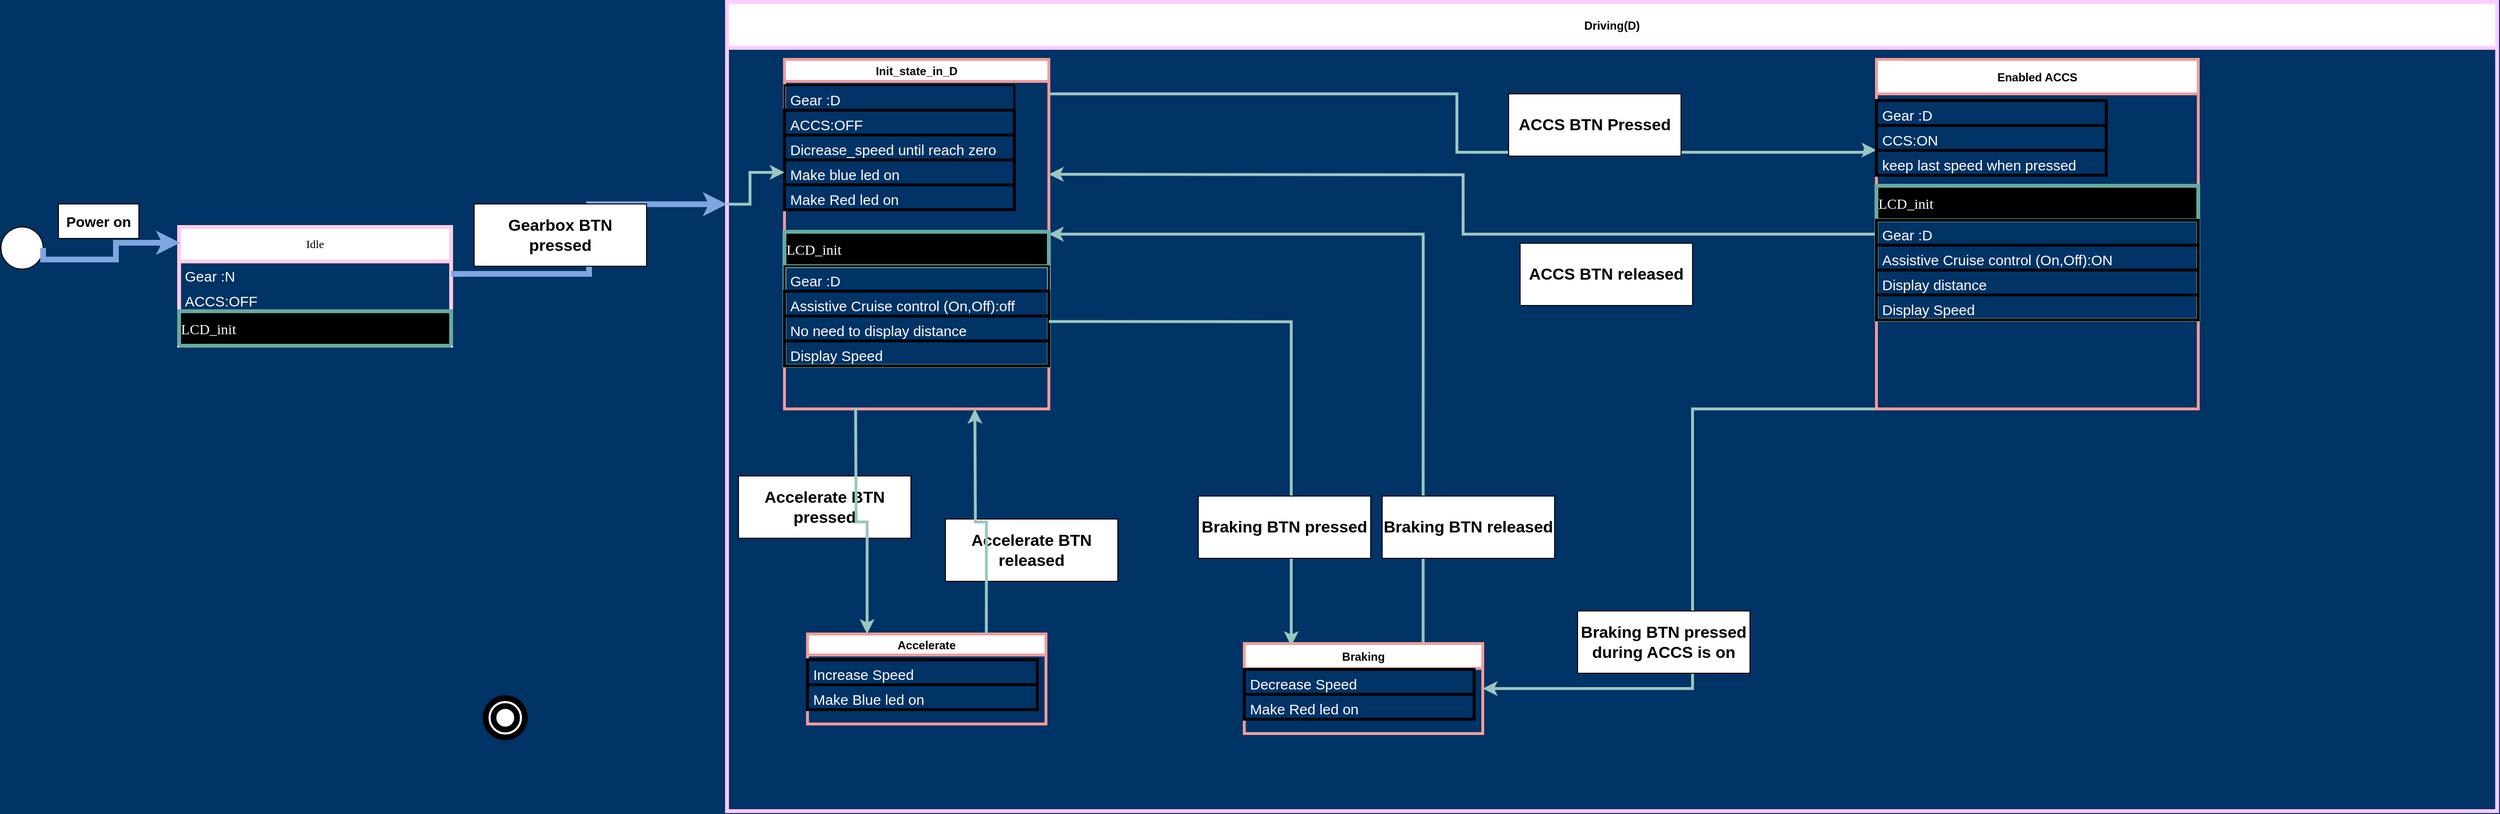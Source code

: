 <mxfile version="24.0.2" type="github">
  <diagram id="C5RBs43oDa-KdzZeNtuy" name="Page-1">
    <mxGraphModel dx="2140" dy="1822" grid="1" gridSize="12" guides="1" tooltips="1" connect="1" arrows="1" fold="1" page="1" pageScale="1" pageWidth="827" pageHeight="1169" background="#003366" math="0" shadow="0">
      <root>
        <mxCell id="WIyWlLk6GJQsqaUBKTNV-0" />
        <mxCell id="WIyWlLk6GJQsqaUBKTNV-1" parent="WIyWlLk6GJQsqaUBKTNV-0" />
        <mxCell id="QeEDxV_lBqNEmLMarwRb-2" value="" style="ellipse;whiteSpace=wrap;html=1;aspect=fixed;" parent="WIyWlLk6GJQsqaUBKTNV-1" vertex="1">
          <mxGeometry x="-182" y="115" width="44" height="44" as="geometry" />
        </mxCell>
        <mxCell id="QeEDxV_lBqNEmLMarwRb-4" value="" style="ellipse;shape=doubleEllipse;whiteSpace=wrap;html=1;gradientColor=none;fillColor=default;fillStyle=auto;aspect=fixed;collapsible=0;shadow=0;textShadow=0;perimeterSpacing=0;strokeWidth=6;" parent="WIyWlLk6GJQsqaUBKTNV-1" vertex="1">
          <mxGeometry x="324" y="607" width="41" height="41" as="geometry" />
        </mxCell>
        <object label="Idle" id="QeEDxV_lBqNEmLMarwRb-9">
          <mxCell style="swimlane;fontStyle=0;childLayout=stackLayout;horizontal=1;startSize=36;horizontalStack=0;resizeParent=1;resizeParentMax=0;resizeLast=0;collapsible=1;marginBottom=0;whiteSpace=wrap;html=1;fontFamily=Verdana;fontColor=default;rounded=0;gradientColor=none;swimlaneFillColor=none;strokeWidth=4;strokeColor=#FFCCE6;" parent="WIyWlLk6GJQsqaUBKTNV-1" vertex="1">
            <mxGeometry x="4" y="115" width="284" height="124" as="geometry">
              <mxRectangle x="4" y="115" width="72" height="36" as="alternateBounds" />
            </mxGeometry>
          </mxCell>
        </object>
        <mxCell id="QeEDxV_lBqNEmLMarwRb-10" value="&lt;font style=&quot;font-size: 15px;&quot; color=&quot;#ffffff&quot;&gt;Gear :N&lt;/font&gt;" style="text;strokeColor=none;fillColor=none;align=left;verticalAlign=top;spacingLeft=4;spacingRight=4;overflow=hidden;rotatable=0;points=[[0,0.5],[1,0.5]];portConstraint=eastwest;whiteSpace=wrap;html=1;" parent="QeEDxV_lBqNEmLMarwRb-9" vertex="1">
          <mxGeometry y="36" width="284" height="26" as="geometry" />
        </mxCell>
        <mxCell id="QeEDxV_lBqNEmLMarwRb-11" value="&lt;font style=&quot;font-size: 15px;&quot; color=&quot;#ffffff&quot;&gt;ACCS:OFF&lt;/font&gt;" style="text;strokeColor=none;fillColor=none;align=left;verticalAlign=top;spacingLeft=4;spacingRight=4;overflow=hidden;rotatable=0;points=[[0,0.5],[1,0.5]];portConstraint=eastwest;whiteSpace=wrap;html=1;" parent="QeEDxV_lBqNEmLMarwRb-9" vertex="1">
          <mxGeometry y="62" width="284" height="26" as="geometry" />
        </mxCell>
        <object label="&lt;font style=&quot;font-size: 15px;&quot;&gt;LCD_init&lt;/font&gt;" id="QeEDxV_lBqNEmLMarwRb-14">
          <mxCell style="swimlane;fontStyle=0;childLayout=stackLayout;horizontal=1;startSize=36;horizontalStack=0;resizeParent=1;resizeParentMax=0;resizeLast=0;collapsible=1;marginBottom=0;whiteSpace=wrap;html=1;fontFamily=Verdana;fontColor=#FFFFFF;rounded=0;fillColor=#000000;align=left;strokeColor=#67AB9F;strokeWidth=4;" parent="QeEDxV_lBqNEmLMarwRb-9" vertex="1" collapsed="1">
            <mxGeometry y="88" width="284" height="36" as="geometry">
              <mxRectangle y="88" width="284" height="140" as="alternateBounds" />
            </mxGeometry>
          </mxCell>
        </object>
        <mxCell id="QeEDxV_lBqNEmLMarwRb-15" value="&lt;font style=&quot;font-size: 15px;&quot; color=&quot;#ffffff&quot;&gt;Gear :N&lt;/font&gt;" style="text;strokeColor=none;fillColor=none;align=left;verticalAlign=top;spacingLeft=4;spacingRight=4;overflow=hidden;rotatable=0;points=[[0,0.5],[1,0.5]];portConstraint=eastwest;whiteSpace=wrap;html=1;" parent="QeEDxV_lBqNEmLMarwRb-14" vertex="1">
          <mxGeometry y="36" width="284" height="26" as="geometry" />
        </mxCell>
        <mxCell id="QeEDxV_lBqNEmLMarwRb-16" value="&lt;font color=&quot;#ffffff&quot;&gt;&lt;span style=&quot;font-size: 15px;&quot;&gt;Assistive Cruise control (On,Off):off&lt;/span&gt;&lt;/font&gt;" style="text;strokeColor=none;fillColor=none;align=left;verticalAlign=top;spacingLeft=4;spacingRight=4;overflow=hidden;rotatable=0;points=[[0,0.5],[1,0.5]];portConstraint=eastwest;whiteSpace=wrap;html=1;" parent="QeEDxV_lBqNEmLMarwRb-14" vertex="1">
          <mxGeometry y="62" width="284" height="26" as="geometry" />
        </mxCell>
        <mxCell id="QeEDxV_lBqNEmLMarwRb-17" value="&lt;font style=&quot;font-size: 15px;&quot; color=&quot;#ffffff&quot;&gt;No need to display distance&lt;/font&gt;" style="text;strokeColor=none;fillColor=none;align=left;verticalAlign=top;spacingLeft=4;spacingRight=4;overflow=hidden;rotatable=0;points=[[0,0.5],[1,0.5]];portConstraint=eastwest;whiteSpace=wrap;html=1;" parent="QeEDxV_lBqNEmLMarwRb-14" vertex="1">
          <mxGeometry y="88" width="284" height="26" as="geometry" />
        </mxCell>
        <mxCell id="FsSQR3Tcq3Qhwz0BQt5I-0" value="&lt;font style=&quot;font-size: 15px;&quot; color=&quot;#ffffff&quot;&gt;Display Speed&lt;/font&gt;" style="text;strokeColor=none;fillColor=none;align=left;verticalAlign=top;spacingLeft=4;spacingRight=4;overflow=hidden;rotatable=0;points=[[0,0.5],[1,0.5]];portConstraint=eastwest;whiteSpace=wrap;html=1;" parent="QeEDxV_lBqNEmLMarwRb-14" vertex="1">
          <mxGeometry y="114" width="284" height="26" as="geometry" />
        </mxCell>
        <mxCell id="QeEDxV_lBqNEmLMarwRb-19" style="edgeStyle=orthogonalEdgeStyle;rounded=0;orthogonalLoop=1;jettySize=auto;html=1;exitX=1;exitY=0.5;exitDx=0;exitDy=0;entryX=0.004;entryY=0.133;entryDx=0;entryDy=0;entryPerimeter=0;strokeWidth=6;strokeColor=#7EA6E0;" parent="WIyWlLk6GJQsqaUBKTNV-1" source="QeEDxV_lBqNEmLMarwRb-2" target="QeEDxV_lBqNEmLMarwRb-9" edge="1">
          <mxGeometry relative="1" as="geometry">
            <Array as="points">
              <mxPoint x="-62" y="149" />
              <mxPoint x="-62" y="132" />
            </Array>
          </mxGeometry>
        </mxCell>
        <mxCell id="QeEDxV_lBqNEmLMarwRb-21" value="&lt;font style=&quot;font-size: 15px;&quot;&gt;&lt;b&gt;Power on&lt;/b&gt;&lt;/font&gt;" style="rounded=0;whiteSpace=wrap;html=1;" parent="WIyWlLk6GJQsqaUBKTNV-1" vertex="1">
          <mxGeometry x="-122" y="91" width="84" height="36" as="geometry" />
        </mxCell>
        <mxCell id="uNYdHs1n68aAT5kjv6AT-13" value="Driving(D)" style="swimlane;startSize=48;strokeWidth=4;strokeColor=#FFCCFF;" parent="WIyWlLk6GJQsqaUBKTNV-1" vertex="1">
          <mxGeometry x="576" y="-120" width="1848" height="845" as="geometry">
            <mxRectangle x="552" y="-132" width="96" height="48" as="alternateBounds" />
          </mxGeometry>
        </mxCell>
        <mxCell id="7wikcRFZf2UDu9N1v2jD-3" value="Accelerate" style="swimlane;strokeWidth=3;strokeColor=#F19C99;startSize=22;" vertex="1" parent="uNYdHs1n68aAT5kjv6AT-13">
          <mxGeometry x="84" y="660" width="249" height="94" as="geometry" />
        </mxCell>
        <mxCell id="7wikcRFZf2UDu9N1v2jD-4" value="&lt;font style=&quot;font-size: 15px;&quot; color=&quot;#ffffff&quot;&gt;Increase Speed&lt;/font&gt;" style="text;strokeColor=default;fillColor=none;align=left;verticalAlign=top;spacingLeft=4;spacingRight=4;overflow=hidden;rotatable=0;points=[[0,0.5],[1,0.5]];portConstraint=eastwest;whiteSpace=wrap;html=1;strokeWidth=3;" vertex="1" parent="7wikcRFZf2UDu9N1v2jD-3">
          <mxGeometry y="27" width="240" height="26" as="geometry" />
        </mxCell>
        <mxCell id="7wikcRFZf2UDu9N1v2jD-5" value="&lt;font style=&quot;font-size: 15px;&quot; color=&quot;#ffffff&quot;&gt;Make Blue led on&amp;nbsp;&lt;/font&gt;" style="text;strokeColor=default;fillColor=none;align=left;verticalAlign=top;spacingLeft=4;spacingRight=4;overflow=hidden;rotatable=0;points=[[0,0.5,0,0,0],[1,0.5,0,0,0]];portConstraint=eastwest;whiteSpace=wrap;html=1;strokeWidth=3;" vertex="1" parent="7wikcRFZf2UDu9N1v2jD-3">
          <mxGeometry y="53" width="240" height="26" as="geometry" />
        </mxCell>
        <mxCell id="7wikcRFZf2UDu9N1v2jD-16" value="&lt;b&gt;&lt;font style=&quot;font-size: 17px;&quot;&gt;Accelerate BTN pressed&lt;/font&gt;&lt;/b&gt;" style="rounded=0;whiteSpace=wrap;html=1;" vertex="1" parent="uNYdHs1n68aAT5kjv6AT-13">
          <mxGeometry x="12" y="495" width="180" height="65" as="geometry" />
        </mxCell>
        <mxCell id="7wikcRFZf2UDu9N1v2jD-17" value="&lt;b&gt;&lt;font style=&quot;font-size: 17px;&quot;&gt;Accelerate BTN released&lt;/font&gt;&lt;/b&gt;" style="rounded=0;whiteSpace=wrap;html=1;" vertex="1" parent="uNYdHs1n68aAT5kjv6AT-13">
          <mxGeometry x="228" y="540" width="180" height="65" as="geometry" />
        </mxCell>
        <mxCell id="7wikcRFZf2UDu9N1v2jD-32" style="edgeStyle=orthogonalEdgeStyle;rounded=0;orthogonalLoop=1;jettySize=auto;html=1;exitX=0.75;exitY=0;exitDx=0;exitDy=0;entryX=1;entryY=0.5;entryDx=0;entryDy=0;strokeWidth=3;strokeColor=#9AC7BF;" edge="1" parent="uNYdHs1n68aAT5kjv6AT-13" source="7wikcRFZf2UDu9N1v2jD-18" target="FsSQR3Tcq3Qhwz0BQt5I-2">
          <mxGeometry relative="1" as="geometry" />
        </mxCell>
        <mxCell id="7wikcRFZf2UDu9N1v2jD-18" value="Braking" style="swimlane;strokeWidth=3;strokeColor=#F19C99;startSize=26;" vertex="1" parent="uNYdHs1n68aAT5kjv6AT-13">
          <mxGeometry x="540" y="670" width="249" height="94" as="geometry" />
        </mxCell>
        <mxCell id="7wikcRFZf2UDu9N1v2jD-19" value="&lt;font style=&quot;font-size: 15px;&quot; color=&quot;#ffffff&quot;&gt;Decrease Speed&lt;/font&gt;" style="text;strokeColor=default;fillColor=none;align=left;verticalAlign=top;spacingLeft=4;spacingRight=4;overflow=hidden;rotatable=0;points=[[0,0.5],[1,0.5]];portConstraint=eastwest;whiteSpace=wrap;html=1;strokeWidth=3;" vertex="1" parent="7wikcRFZf2UDu9N1v2jD-18">
          <mxGeometry y="27" width="240" height="26" as="geometry" />
        </mxCell>
        <mxCell id="7wikcRFZf2UDu9N1v2jD-20" value="&lt;font style=&quot;font-size: 15px;&quot; color=&quot;#ffffff&quot;&gt;Make Red led on&amp;nbsp;&lt;/font&gt;" style="text;strokeColor=default;fillColor=none;align=left;verticalAlign=top;spacingLeft=4;spacingRight=4;overflow=hidden;rotatable=0;points=[[0,0.5,0,0,0],[1,0.5,0,0,0]];portConstraint=eastwest;whiteSpace=wrap;html=1;strokeWidth=3;" vertex="1" parent="7wikcRFZf2UDu9N1v2jD-18">
          <mxGeometry y="53" width="240" height="26" as="geometry" />
        </mxCell>
        <mxCell id="7wikcRFZf2UDu9N1v2jD-44" style="edgeStyle=orthogonalEdgeStyle;rounded=0;orthogonalLoop=1;jettySize=auto;html=1;exitX=1;exitY=0;exitDx=0;exitDy=0;strokeWidth=3;strokeColor=#9AC7BF;entryX=0;entryY=-0.01;entryDx=0;entryDy=0;entryPerimeter=0;" edge="1" parent="uNYdHs1n68aAT5kjv6AT-13" source="FsSQR3Tcq3Qhwz0BQt5I-2" target="7wikcRFZf2UDu9N1v2jD-41">
          <mxGeometry relative="1" as="geometry">
            <mxPoint x="1188" y="156" as="targetPoint" />
            <Array as="points">
              <mxPoint x="336" y="96" />
              <mxPoint x="762" y="96" />
              <mxPoint x="762" y="157" />
              <mxPoint x="1188" y="157" />
              <mxPoint x="1188" y="155" />
            </Array>
          </mxGeometry>
        </mxCell>
        <mxCell id="FsSQR3Tcq3Qhwz0BQt5I-2" value="Init_state_in_D" style="swimlane;strokeWidth=3;strokeColor=#F19C99;" parent="uNYdHs1n68aAT5kjv6AT-13" vertex="1">
          <mxGeometry x="60" y="60" width="276" height="365" as="geometry">
            <mxRectangle x="60" y="60" width="120" height="24" as="alternateBounds" />
          </mxGeometry>
        </mxCell>
        <mxCell id="FsSQR3Tcq3Qhwz0BQt5I-3" value="&lt;font style=&quot;font-size: 15px;&quot; color=&quot;#ffffff&quot;&gt;Gear :D&lt;/font&gt;" style="text;strokeColor=default;fillColor=none;align=left;verticalAlign=top;spacingLeft=4;spacingRight=4;overflow=hidden;rotatable=0;points=[[0,0.5],[1,0.5]];portConstraint=eastwest;whiteSpace=wrap;html=1;strokeWidth=2;perimeterSpacing=13;" parent="FsSQR3Tcq3Qhwz0BQt5I-2" vertex="1">
          <mxGeometry y="27" width="240" height="26" as="geometry" />
        </mxCell>
        <mxCell id="FsSQR3Tcq3Qhwz0BQt5I-4" value="&lt;font style=&quot;font-size: 15px;&quot; color=&quot;#ffffff&quot;&gt;ACCS:OFF&lt;/font&gt;" style="text;strokeColor=default;fillColor=none;align=left;verticalAlign=top;spacingLeft=4;spacingRight=4;overflow=hidden;rotatable=0;points=[[0,0.5,0,0,0],[1,0.5,0,0,0]];portConstraint=eastwest;whiteSpace=wrap;html=1;strokeWidth=3;" parent="FsSQR3Tcq3Qhwz0BQt5I-2" vertex="1">
          <mxGeometry y="53" width="240" height="26" as="geometry" />
        </mxCell>
        <object label="&lt;font style=&quot;font-size: 15px;&quot;&gt;LCD_init&lt;/font&gt;" id="FsSQR3Tcq3Qhwz0BQt5I-5">
          <mxCell style="swimlane;fontStyle=0;childLayout=stackLayout;horizontal=1;startSize=36;horizontalStack=0;resizeParent=1;resizeParentMax=0;resizeLast=0;collapsible=1;marginBottom=0;whiteSpace=wrap;html=1;fontFamily=Verdana;fontColor=#FFFFFF;rounded=0;fillColor=#000000;align=left;strokeColor=#67AB9F;strokeWidth=4;" parent="FsSQR3Tcq3Qhwz0BQt5I-2" vertex="1">
            <mxGeometry y="180" width="276" height="140" as="geometry">
              <mxRectangle y="144" width="240" height="36" as="alternateBounds" />
            </mxGeometry>
          </mxCell>
        </object>
        <mxCell id="FsSQR3Tcq3Qhwz0BQt5I-6" value="&lt;font style=&quot;font-size: 15px;&quot; color=&quot;#ffffff&quot;&gt;Gear :D&lt;/font&gt;" style="text;strokeColor=default;fillColor=none;align=left;verticalAlign=top;spacingLeft=4;spacingRight=4;overflow=hidden;rotatable=0;points=[[0,0.5],[1,0.5]];portConstraint=eastwest;whiteSpace=wrap;html=1;strokeWidth=2;" parent="FsSQR3Tcq3Qhwz0BQt5I-5" vertex="1">
          <mxGeometry y="36" width="276" height="26" as="geometry" />
        </mxCell>
        <mxCell id="FsSQR3Tcq3Qhwz0BQt5I-7" value="&lt;font color=&quot;#ffffff&quot;&gt;&lt;span style=&quot;font-size: 15px;&quot;&gt;Assistive Cruise control (On,Off):off&lt;/span&gt;&lt;/font&gt;" style="text;strokeColor=default;fillColor=none;align=left;verticalAlign=top;spacingLeft=4;spacingRight=4;overflow=hidden;rotatable=0;points=[[0,0.5],[1,0.5]];portConstraint=eastwest;whiteSpace=wrap;html=1;strokeWidth=3;" parent="FsSQR3Tcq3Qhwz0BQt5I-5" vertex="1">
          <mxGeometry y="62" width="276" height="26" as="geometry" />
        </mxCell>
        <mxCell id="FsSQR3Tcq3Qhwz0BQt5I-8" value="&lt;font style=&quot;font-size: 15px;&quot; color=&quot;#ffffff&quot;&gt;No need to display distance&lt;/font&gt;" style="text;strokeColor=default;fillColor=none;align=left;verticalAlign=top;spacingLeft=4;spacingRight=4;overflow=hidden;rotatable=0;points=[[0,0.5],[1,0.5]];portConstraint=eastwest;whiteSpace=wrap;html=1;strokeWidth=3;" parent="FsSQR3Tcq3Qhwz0BQt5I-5" vertex="1">
          <mxGeometry y="88" width="276" height="26" as="geometry" />
        </mxCell>
        <mxCell id="FsSQR3Tcq3Qhwz0BQt5I-9" value="&lt;font style=&quot;font-size: 15px;&quot; color=&quot;#ffffff&quot;&gt;Display Speed&lt;/font&gt;" style="text;strokeColor=default;fillColor=none;align=left;verticalAlign=top;spacingLeft=4;spacingRight=4;overflow=hidden;rotatable=0;points=[[0,0.5],[1,0.5]];portConstraint=eastwest;whiteSpace=wrap;html=1;strokeWidth=3;" parent="FsSQR3Tcq3Qhwz0BQt5I-5" vertex="1">
          <mxGeometry y="114" width="276" height="26" as="geometry" />
        </mxCell>
        <mxCell id="7wikcRFZf2UDu9N1v2jD-1" value="&lt;font style=&quot;font-size: 15px;&quot; color=&quot;#ffffff&quot;&gt;Dicrease_speed until reach zero&lt;/font&gt;" style="text;strokeColor=default;fillColor=none;align=left;verticalAlign=top;spacingLeft=4;spacingRight=4;overflow=hidden;rotatable=0;points=[[0,0.5,0,0,0],[1,0.5,0,0,0]];portConstraint=eastwest;whiteSpace=wrap;html=1;strokeWidth=3;" vertex="1" parent="FsSQR3Tcq3Qhwz0BQt5I-2">
          <mxGeometry y="79" width="240" height="26" as="geometry" />
        </mxCell>
        <mxCell id="7wikcRFZf2UDu9N1v2jD-26" value="&lt;font style=&quot;font-size: 15px;&quot; color=&quot;#ffffff&quot;&gt;Make blue led on&amp;nbsp;&lt;/font&gt;" style="text;strokeColor=default;fillColor=none;align=left;verticalAlign=top;spacingLeft=4;spacingRight=4;overflow=hidden;rotatable=0;points=[[0,0.5,0,0,0],[1,0.5,0,0,0]];portConstraint=eastwest;whiteSpace=wrap;html=1;strokeWidth=3;" vertex="1" parent="FsSQR3Tcq3Qhwz0BQt5I-2">
          <mxGeometry y="105" width="240" height="26" as="geometry" />
        </mxCell>
        <mxCell id="7wikcRFZf2UDu9N1v2jD-48" value="&lt;font style=&quot;font-size: 15px;&quot; color=&quot;#ffffff&quot;&gt;Make Red led on&amp;nbsp;&lt;/font&gt;" style="text;strokeColor=default;fillColor=none;align=left;verticalAlign=top;spacingLeft=4;spacingRight=4;overflow=hidden;rotatable=0;points=[[0,0.5,0,0,0],[1,0.5,0,0,0]];portConstraint=eastwest;whiteSpace=wrap;html=1;strokeWidth=3;" vertex="1" parent="FsSQR3Tcq3Qhwz0BQt5I-2">
          <mxGeometry y="131" width="240" height="26" as="geometry" />
        </mxCell>
        <mxCell id="7wikcRFZf2UDu9N1v2jD-13" style="edgeStyle=orthogonalEdgeStyle;rounded=0;orthogonalLoop=1;jettySize=auto;html=1;exitX=0.25;exitY=1;exitDx=0;exitDy=0;entryX=0.25;entryY=0;entryDx=0;entryDy=0;strokeWidth=3;strokeColor=#9AC7BF;" edge="1" parent="uNYdHs1n68aAT5kjv6AT-13" target="7wikcRFZf2UDu9N1v2jD-3">
          <mxGeometry relative="1" as="geometry">
            <mxPoint x="134.25" y="425" as="sourcePoint" />
          </mxGeometry>
        </mxCell>
        <mxCell id="7wikcRFZf2UDu9N1v2jD-14" style="edgeStyle=orthogonalEdgeStyle;rounded=0;orthogonalLoop=1;jettySize=auto;html=1;exitX=0.75;exitY=0;exitDx=0;exitDy=0;entryX=0.75;entryY=1;entryDx=0;entryDy=0;strokeWidth=3;strokeColor=#9AC7BF;" edge="1" parent="uNYdHs1n68aAT5kjv6AT-13" source="7wikcRFZf2UDu9N1v2jD-3">
          <mxGeometry relative="1" as="geometry">
            <mxPoint x="258.75" y="425" as="targetPoint" />
          </mxGeometry>
        </mxCell>
        <mxCell id="7wikcRFZf2UDu9N1v2jD-25" value="&lt;b&gt;&lt;font style=&quot;font-size: 17px;&quot;&gt;Braking BTN released&lt;/font&gt;&lt;/b&gt;" style="rounded=0;whiteSpace=wrap;html=1;" vertex="1" parent="uNYdHs1n68aAT5kjv6AT-13">
          <mxGeometry x="684" y="516" width="180" height="65" as="geometry" />
        </mxCell>
        <mxCell id="7wikcRFZf2UDu9N1v2jD-29" style="edgeStyle=elbowEdgeStyle;rounded=0;orthogonalLoop=1;jettySize=auto;html=1;exitX=1;exitY=0.75;exitDx=0;exitDy=0;entryX=0.197;entryY=0.027;entryDx=0;entryDy=0;entryPerimeter=0;elbow=vertical;strokeWidth=3;strokeColor=#9AC7BF;" edge="1" parent="uNYdHs1n68aAT5kjv6AT-13" source="FsSQR3Tcq3Qhwz0BQt5I-2" target="7wikcRFZf2UDu9N1v2jD-18">
          <mxGeometry relative="1" as="geometry">
            <Array as="points">
              <mxPoint x="456" y="334" />
            </Array>
          </mxGeometry>
        </mxCell>
        <mxCell id="7wikcRFZf2UDu9N1v2jD-45" style="edgeStyle=orthogonalEdgeStyle;rounded=0;orthogonalLoop=1;jettySize=auto;html=1;exitX=0;exitY=0.5;exitDx=0;exitDy=0;strokeWidth=3;strokeColor=#9AC7BF;" edge="1" parent="uNYdHs1n68aAT5kjv6AT-13" source="7wikcRFZf2UDu9N1v2jD-33">
          <mxGeometry relative="1" as="geometry">
            <mxPoint x="336" y="180" as="targetPoint" />
          </mxGeometry>
        </mxCell>
        <mxCell id="7wikcRFZf2UDu9N1v2jD-49" style="edgeStyle=orthogonalEdgeStyle;rounded=0;orthogonalLoop=1;jettySize=auto;html=1;exitX=0.25;exitY=1;exitDx=0;exitDy=0;entryX=1;entryY=0.5;entryDx=0;entryDy=0;strokeWidth=3;strokeColor=#9AC7BF;" edge="1" parent="uNYdHs1n68aAT5kjv6AT-13" source="7wikcRFZf2UDu9N1v2jD-33" target="7wikcRFZf2UDu9N1v2jD-18">
          <mxGeometry relative="1" as="geometry">
            <Array as="points">
              <mxPoint x="1008" y="425" />
              <mxPoint x="1008" y="717" />
            </Array>
          </mxGeometry>
        </mxCell>
        <mxCell id="7wikcRFZf2UDu9N1v2jD-33" value="Enabled ACCS" style="swimlane;strokeWidth=3;strokeColor=#F19C99;startSize=36;" vertex="1" parent="uNYdHs1n68aAT5kjv6AT-13">
          <mxGeometry x="1200" y="60" width="336" height="365" as="geometry" />
        </mxCell>
        <mxCell id="7wikcRFZf2UDu9N1v2jD-34" value="&lt;font style=&quot;font-size: 15px;&quot; color=&quot;#ffffff&quot;&gt;Gear :D&lt;/font&gt;" style="text;strokeColor=default;fillColor=none;align=left;verticalAlign=top;spacingLeft=4;spacingRight=4;overflow=hidden;rotatable=0;points=[[0,0.5],[1,0.5]];portConstraint=eastwest;whiteSpace=wrap;html=1;strokeWidth=3;" vertex="1" parent="7wikcRFZf2UDu9N1v2jD-33">
          <mxGeometry y="43" width="240" height="26" as="geometry" />
        </mxCell>
        <mxCell id="7wikcRFZf2UDu9N1v2jD-35" value="&lt;font style=&quot;font-size: 15px;&quot; color=&quot;#ffffff&quot;&gt;CCS:ON&lt;/font&gt;" style="text;strokeColor=default;fillColor=none;align=left;verticalAlign=top;spacingLeft=4;spacingRight=4;overflow=hidden;rotatable=0;points=[[0,0.5,0,0,0],[1,0.5,0,0,0]];portConstraint=eastwest;whiteSpace=wrap;html=1;strokeWidth=3;" vertex="1" parent="7wikcRFZf2UDu9N1v2jD-33">
          <mxGeometry y="69" width="240" height="26" as="geometry" />
        </mxCell>
        <object label="&lt;font style=&quot;font-size: 15px;&quot;&gt;LCD_init&lt;/font&gt;" id="7wikcRFZf2UDu9N1v2jD-36">
          <mxCell style="swimlane;fontStyle=0;childLayout=stackLayout;horizontal=1;startSize=36;horizontalStack=0;resizeParent=1;resizeParentMax=0;resizeLast=0;collapsible=1;marginBottom=0;whiteSpace=wrap;html=1;fontFamily=Verdana;fontColor=#FFFFFF;rounded=0;fillColor=#000000;align=left;strokeColor=#67AB9F;strokeWidth=4;" vertex="1" parent="7wikcRFZf2UDu9N1v2jD-33">
            <mxGeometry y="132" width="336" height="140" as="geometry">
              <mxRectangle y="160" width="240" height="36" as="alternateBounds" />
            </mxGeometry>
          </mxCell>
        </object>
        <mxCell id="7wikcRFZf2UDu9N1v2jD-37" value="&lt;font style=&quot;font-size: 15px;&quot; color=&quot;#ffffff&quot;&gt;Gear :D&lt;/font&gt;" style="text;strokeColor=default;fillColor=none;align=left;verticalAlign=top;spacingLeft=4;spacingRight=4;overflow=hidden;rotatable=0;points=[[0,0.5],[1,0.5]];portConstraint=eastwest;whiteSpace=wrap;html=1;strokeWidth=3;" vertex="1" parent="7wikcRFZf2UDu9N1v2jD-36">
          <mxGeometry y="36" width="336" height="26" as="geometry" />
        </mxCell>
        <mxCell id="7wikcRFZf2UDu9N1v2jD-38" value="&lt;font color=&quot;#ffffff&quot;&gt;&lt;span style=&quot;font-size: 15px;&quot;&gt;Assistive Cruise control (On,Off):ON&lt;/span&gt;&lt;/font&gt;" style="text;strokeColor=default;fillColor=none;align=left;verticalAlign=top;spacingLeft=4;spacingRight=4;overflow=hidden;rotatable=0;points=[[0,0.5],[1,0.5]];portConstraint=eastwest;whiteSpace=wrap;html=1;strokeWidth=3;" vertex="1" parent="7wikcRFZf2UDu9N1v2jD-36">
          <mxGeometry y="62" width="336" height="26" as="geometry" />
        </mxCell>
        <mxCell id="7wikcRFZf2UDu9N1v2jD-39" value="&lt;font style=&quot;font-size: 15px;&quot; color=&quot;#ffffff&quot;&gt;Display distance&lt;/font&gt;" style="text;strokeColor=default;fillColor=none;align=left;verticalAlign=top;spacingLeft=4;spacingRight=4;overflow=hidden;rotatable=0;points=[[0,0.5],[1,0.5]];portConstraint=eastwest;whiteSpace=wrap;html=1;strokeWidth=3;" vertex="1" parent="7wikcRFZf2UDu9N1v2jD-36">
          <mxGeometry y="88" width="336" height="26" as="geometry" />
        </mxCell>
        <mxCell id="7wikcRFZf2UDu9N1v2jD-40" value="&lt;font style=&quot;font-size: 15px;&quot; color=&quot;#ffffff&quot;&gt;Display Speed&lt;/font&gt;" style="text;strokeColor=default;fillColor=none;align=left;verticalAlign=top;spacingLeft=4;spacingRight=4;overflow=hidden;rotatable=0;points=[[0,0.5],[1,0.5]];portConstraint=eastwest;whiteSpace=wrap;html=1;strokeWidth=3;" vertex="1" parent="7wikcRFZf2UDu9N1v2jD-36">
          <mxGeometry y="114" width="336" height="26" as="geometry" />
        </mxCell>
        <mxCell id="7wikcRFZf2UDu9N1v2jD-41" value="&lt;font color=&quot;#ffffff&quot;&gt;&lt;span style=&quot;font-size: 15px;&quot;&gt;keep last speed when pressed&lt;/span&gt;&lt;/font&gt;" style="text;strokeColor=default;fillColor=none;align=left;verticalAlign=top;spacingLeft=4;spacingRight=4;overflow=hidden;rotatable=0;points=[[0,0.5,0,0,0],[1,0.5,0,0,0]];portConstraint=eastwest;whiteSpace=wrap;html=1;strokeWidth=3;" vertex="1" parent="7wikcRFZf2UDu9N1v2jD-33">
          <mxGeometry y="95" width="240" height="26" as="geometry" />
        </mxCell>
        <mxCell id="7wikcRFZf2UDu9N1v2jD-43" style="edgeStyle=orthogonalEdgeStyle;rounded=0;orthogonalLoop=1;jettySize=auto;html=1;exitX=0;exitY=0.25;exitDx=0;exitDy=0;entryX=0;entryY=0.5;entryDx=0;entryDy=0;entryPerimeter=0;strokeWidth=3;strokeColor=#9AC7BF;" edge="1" parent="uNYdHs1n68aAT5kjv6AT-13" source="uNYdHs1n68aAT5kjv6AT-13" target="7wikcRFZf2UDu9N1v2jD-26">
          <mxGeometry relative="1" as="geometry">
            <Array as="points">
              <mxPoint x="24" y="211" />
              <mxPoint x="24" y="178" />
            </Array>
          </mxGeometry>
        </mxCell>
        <mxCell id="7wikcRFZf2UDu9N1v2jD-24" value="&lt;b&gt;&lt;font style=&quot;font-size: 17px;&quot;&gt;Braking BTN pressed&lt;/font&gt;&lt;/b&gt;" style="rounded=0;whiteSpace=wrap;html=1;" vertex="1" parent="uNYdHs1n68aAT5kjv6AT-13">
          <mxGeometry x="492" y="516" width="180" height="65" as="geometry" />
        </mxCell>
        <mxCell id="7wikcRFZf2UDu9N1v2jD-46" value="&lt;b&gt;&lt;font style=&quot;font-size: 17px;&quot;&gt;ACCS BTN Pressed&lt;/font&gt;&lt;/b&gt;" style="rounded=0;whiteSpace=wrap;html=1;" vertex="1" parent="uNYdHs1n68aAT5kjv6AT-13">
          <mxGeometry x="816" y="96" width="180" height="65" as="geometry" />
        </mxCell>
        <mxCell id="7wikcRFZf2UDu9N1v2jD-47" value="&lt;b&gt;&lt;font style=&quot;font-size: 17px;&quot;&gt;ACCS BTN&lt;/font&gt;&lt;/b&gt;&lt;b&gt;&lt;font style=&quot;font-size: 17px;&quot;&gt;&amp;nbsp;released&lt;/font&gt;&lt;/b&gt;" style="rounded=0;whiteSpace=wrap;html=1;" vertex="1" parent="uNYdHs1n68aAT5kjv6AT-13">
          <mxGeometry x="828" y="252" width="180" height="65" as="geometry" />
        </mxCell>
        <mxCell id="7wikcRFZf2UDu9N1v2jD-51" value="&lt;b&gt;&lt;font style=&quot;font-size: 17px;&quot;&gt;Braking BTN pressed&lt;/font&gt;&lt;/b&gt;&lt;div&gt;&lt;b&gt;&lt;font style=&quot;font-size: 17px;&quot;&gt;during ACCS is on&lt;/font&gt;&lt;/b&gt;&lt;/div&gt;" style="rounded=0;whiteSpace=wrap;html=1;" vertex="1" parent="uNYdHs1n68aAT5kjv6AT-13">
          <mxGeometry x="888" y="636" width="180" height="65" as="geometry" />
        </mxCell>
        <mxCell id="FsSQR3Tcq3Qhwz0BQt5I-1" style="edgeStyle=orthogonalEdgeStyle;rounded=0;orthogonalLoop=1;jettySize=auto;html=1;exitX=1;exitY=0.5;exitDx=0;exitDy=0;entryX=0;entryY=0.25;entryDx=0;entryDy=0;strokeWidth=6;strokeColor=#7EA6E0;" parent="WIyWlLk6GJQsqaUBKTNV-1" source="QeEDxV_lBqNEmLMarwRb-10" target="uNYdHs1n68aAT5kjv6AT-13" edge="1">
          <mxGeometry relative="1" as="geometry" />
        </mxCell>
        <mxCell id="7wikcRFZf2UDu9N1v2jD-15" value="&lt;b&gt;&lt;font style=&quot;font-size: 17px;&quot;&gt;Gearbox BTN pressed&lt;/font&gt;&lt;/b&gt;" style="rounded=0;whiteSpace=wrap;html=1;" vertex="1" parent="WIyWlLk6GJQsqaUBKTNV-1">
          <mxGeometry x="312" y="91" width="180" height="65" as="geometry" />
        </mxCell>
      </root>
    </mxGraphModel>
  </diagram>
</mxfile>
